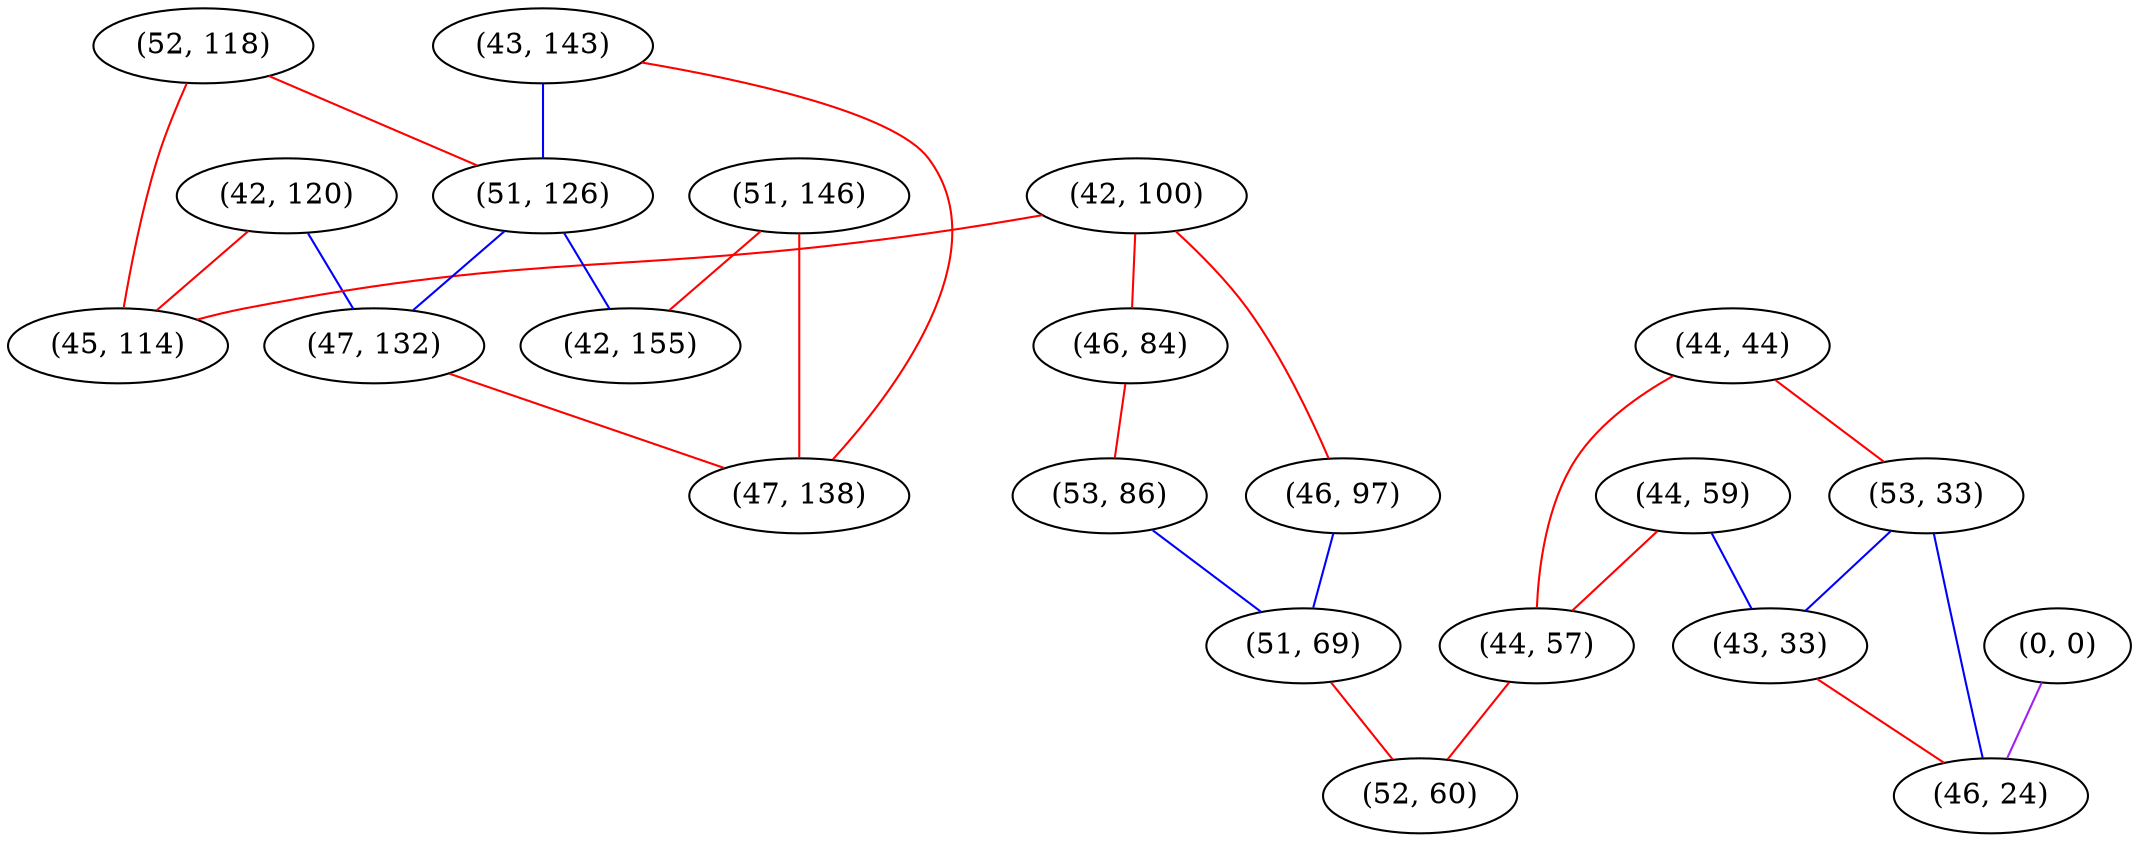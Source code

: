 graph "" {
"(52, 118)";
"(44, 59)";
"(44, 44)";
"(42, 120)";
"(43, 143)";
"(42, 100)";
"(53, 33)";
"(46, 97)";
"(43, 33)";
"(45, 114)";
"(46, 84)";
"(51, 126)";
"(51, 146)";
"(0, 0)";
"(53, 86)";
"(44, 57)";
"(51, 69)";
"(42, 155)";
"(47, 132)";
"(46, 24)";
"(47, 138)";
"(52, 60)";
"(52, 118)" -- "(45, 114)"  [color=red, key=0, weight=1];
"(52, 118)" -- "(51, 126)"  [color=red, key=0, weight=1];
"(44, 59)" -- "(43, 33)"  [color=blue, key=0, weight=3];
"(44, 59)" -- "(44, 57)"  [color=red, key=0, weight=1];
"(44, 44)" -- "(53, 33)"  [color=red, key=0, weight=1];
"(44, 44)" -- "(44, 57)"  [color=red, key=0, weight=1];
"(42, 120)" -- "(47, 132)"  [color=blue, key=0, weight=3];
"(42, 120)" -- "(45, 114)"  [color=red, key=0, weight=1];
"(43, 143)" -- "(51, 126)"  [color=blue, key=0, weight=3];
"(43, 143)" -- "(47, 138)"  [color=red, key=0, weight=1];
"(42, 100)" -- "(46, 84)"  [color=red, key=0, weight=1];
"(42, 100)" -- "(46, 97)"  [color=red, key=0, weight=1];
"(42, 100)" -- "(45, 114)"  [color=red, key=0, weight=1];
"(53, 33)" -- "(43, 33)"  [color=blue, key=0, weight=3];
"(53, 33)" -- "(46, 24)"  [color=blue, key=0, weight=3];
"(46, 97)" -- "(51, 69)"  [color=blue, key=0, weight=3];
"(43, 33)" -- "(46, 24)"  [color=red, key=0, weight=1];
"(46, 84)" -- "(53, 86)"  [color=red, key=0, weight=1];
"(51, 126)" -- "(47, 132)"  [color=blue, key=0, weight=3];
"(51, 126)" -- "(42, 155)"  [color=blue, key=0, weight=3];
"(51, 146)" -- "(42, 155)"  [color=red, key=0, weight=1];
"(51, 146)" -- "(47, 138)"  [color=red, key=0, weight=1];
"(0, 0)" -- "(46, 24)"  [color=purple, key=0, weight=4];
"(53, 86)" -- "(51, 69)"  [color=blue, key=0, weight=3];
"(44, 57)" -- "(52, 60)"  [color=red, key=0, weight=1];
"(51, 69)" -- "(52, 60)"  [color=red, key=0, weight=1];
"(47, 132)" -- "(47, 138)"  [color=red, key=0, weight=1];
}
